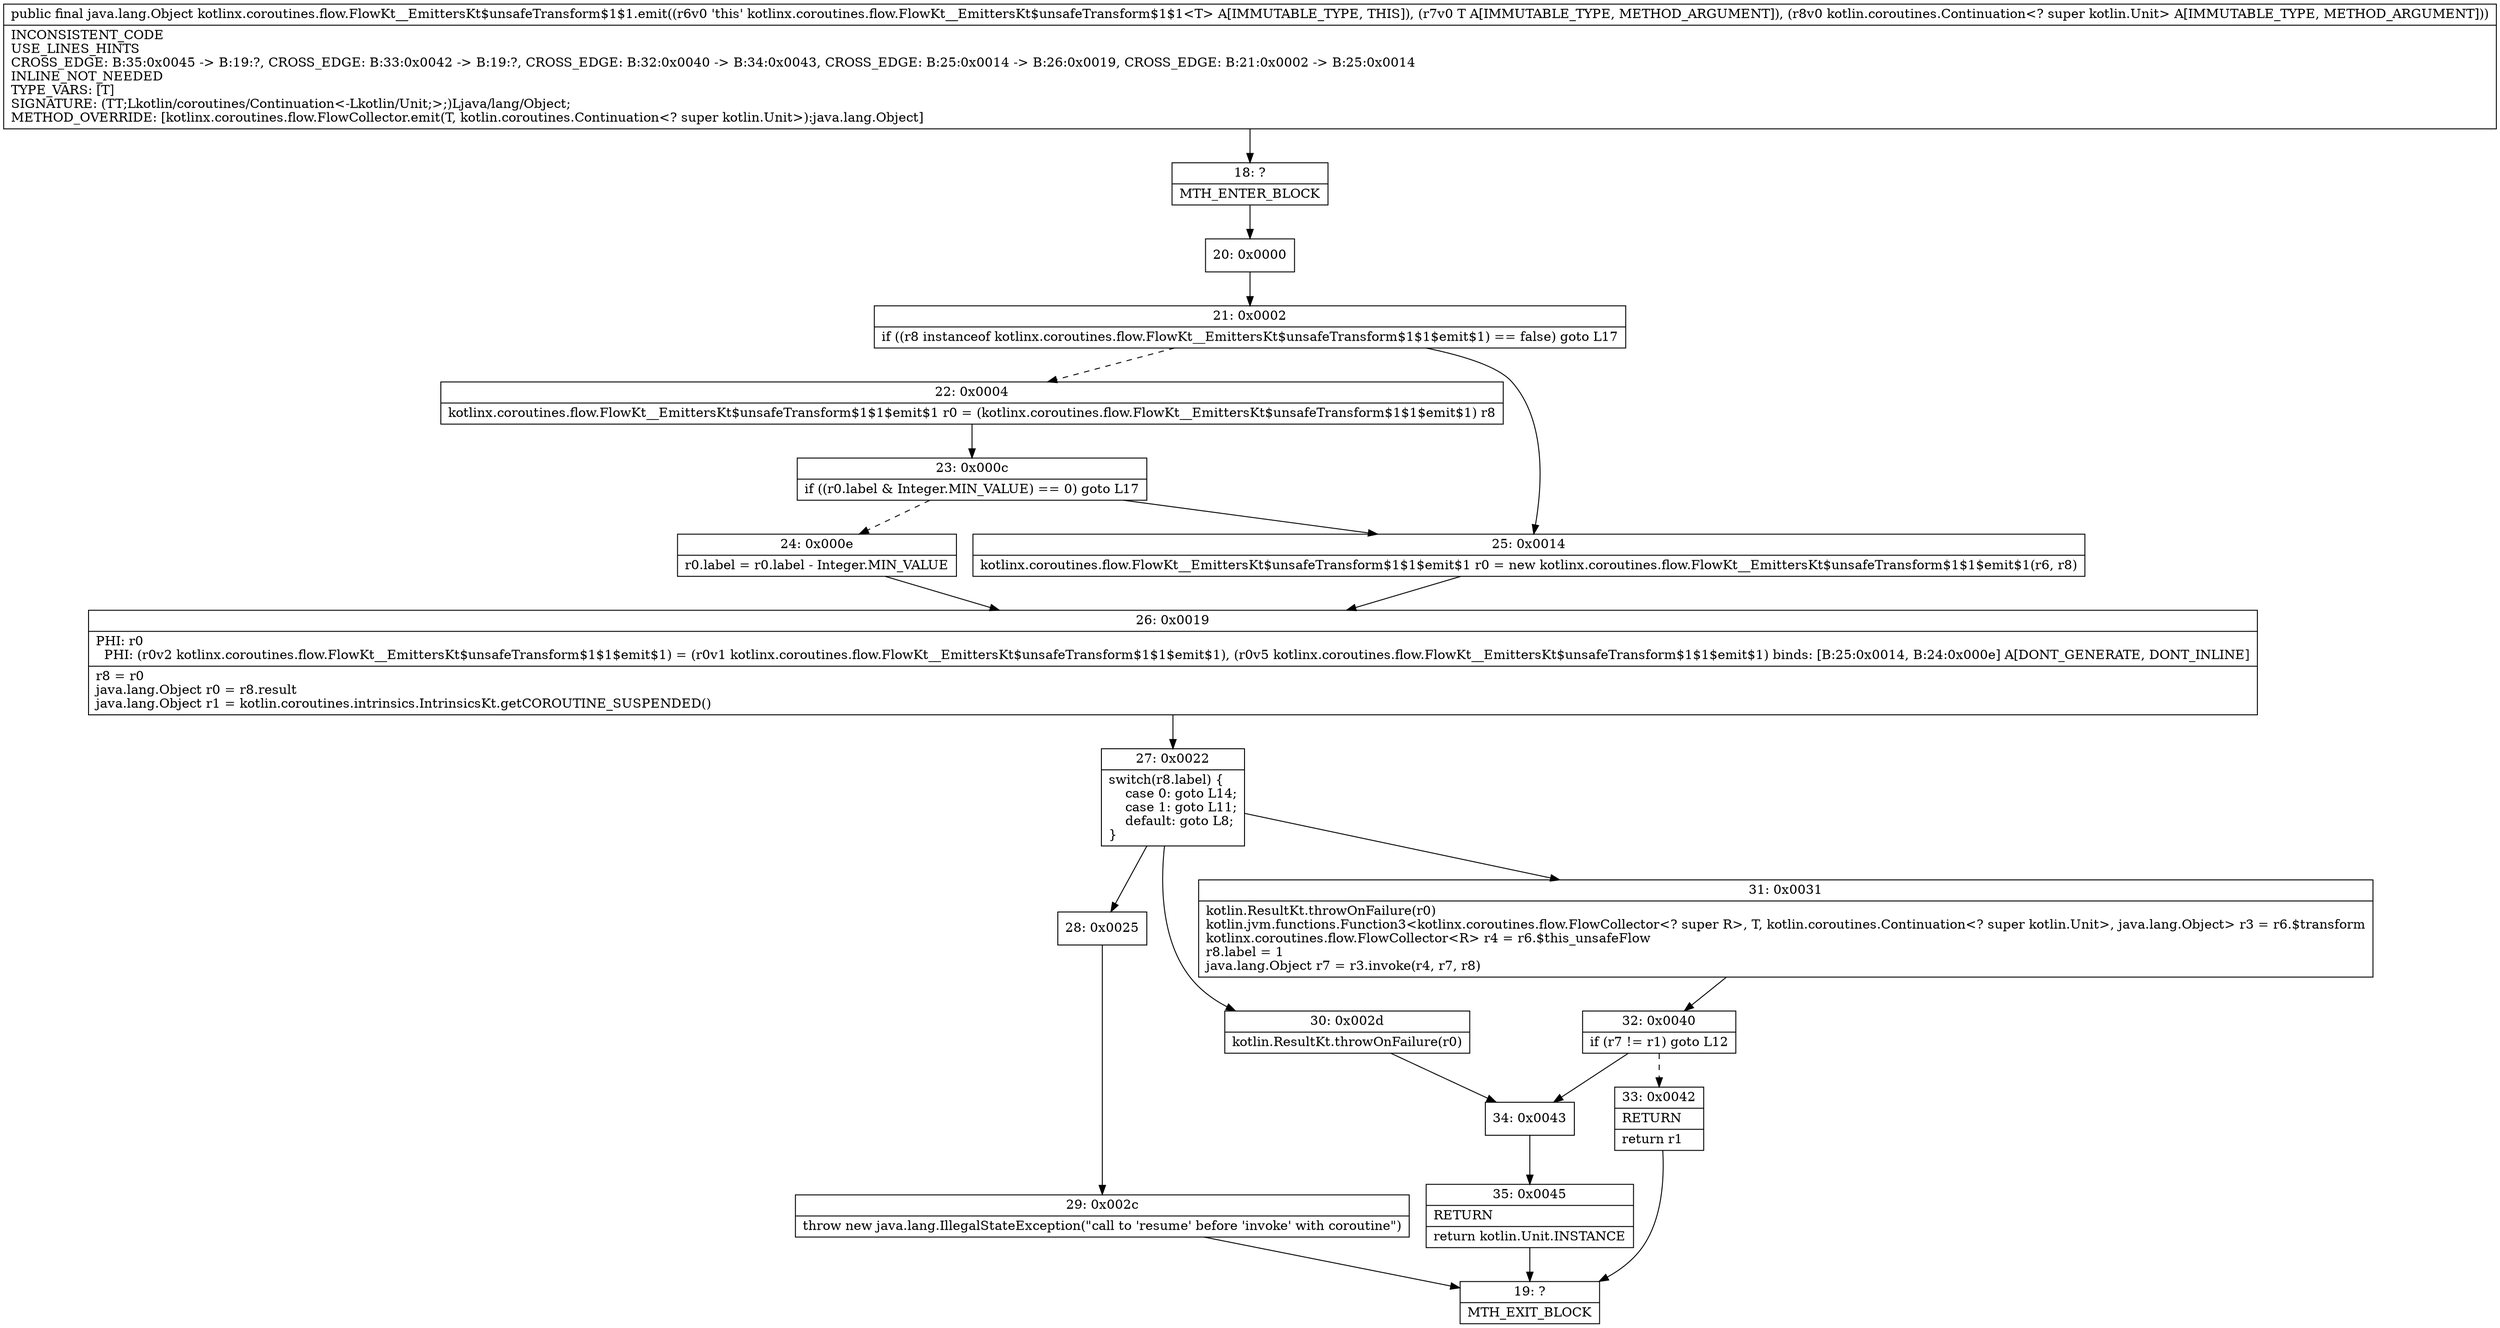 digraph "CFG forkotlinx.coroutines.flow.FlowKt__EmittersKt$unsafeTransform$1$1.emit(Ljava\/lang\/Object;Lkotlin\/coroutines\/Continuation;)Ljava\/lang\/Object;" {
Node_18 [shape=record,label="{18\:\ ?|MTH_ENTER_BLOCK\l}"];
Node_20 [shape=record,label="{20\:\ 0x0000}"];
Node_21 [shape=record,label="{21\:\ 0x0002|if ((r8 instanceof kotlinx.coroutines.flow.FlowKt__EmittersKt$unsafeTransform$1$1$emit$1) == false) goto L17\l}"];
Node_22 [shape=record,label="{22\:\ 0x0004|kotlinx.coroutines.flow.FlowKt__EmittersKt$unsafeTransform$1$1$emit$1 r0 = (kotlinx.coroutines.flow.FlowKt__EmittersKt$unsafeTransform$1$1$emit$1) r8\l}"];
Node_23 [shape=record,label="{23\:\ 0x000c|if ((r0.label & Integer.MIN_VALUE) == 0) goto L17\l}"];
Node_24 [shape=record,label="{24\:\ 0x000e|r0.label = r0.label \- Integer.MIN_VALUE\l}"];
Node_26 [shape=record,label="{26\:\ 0x0019|PHI: r0 \l  PHI: (r0v2 kotlinx.coroutines.flow.FlowKt__EmittersKt$unsafeTransform$1$1$emit$1) = (r0v1 kotlinx.coroutines.flow.FlowKt__EmittersKt$unsafeTransform$1$1$emit$1), (r0v5 kotlinx.coroutines.flow.FlowKt__EmittersKt$unsafeTransform$1$1$emit$1) binds: [B:25:0x0014, B:24:0x000e] A[DONT_GENERATE, DONT_INLINE]\l|r8 = r0\ljava.lang.Object r0 = r8.result\ljava.lang.Object r1 = kotlin.coroutines.intrinsics.IntrinsicsKt.getCOROUTINE_SUSPENDED()\l}"];
Node_27 [shape=record,label="{27\:\ 0x0022|switch(r8.label) \{\l    case 0: goto L14;\l    case 1: goto L11;\l    default: goto L8;\l\}\l}"];
Node_28 [shape=record,label="{28\:\ 0x0025}"];
Node_29 [shape=record,label="{29\:\ 0x002c|throw new java.lang.IllegalStateException(\"call to 'resume' before 'invoke' with coroutine\")\l}"];
Node_19 [shape=record,label="{19\:\ ?|MTH_EXIT_BLOCK\l}"];
Node_30 [shape=record,label="{30\:\ 0x002d|kotlin.ResultKt.throwOnFailure(r0)\l}"];
Node_34 [shape=record,label="{34\:\ 0x0043}"];
Node_35 [shape=record,label="{35\:\ 0x0045|RETURN\l|return kotlin.Unit.INSTANCE\l}"];
Node_31 [shape=record,label="{31\:\ 0x0031|kotlin.ResultKt.throwOnFailure(r0)\lkotlin.jvm.functions.Function3\<kotlinx.coroutines.flow.FlowCollector\<? super R\>, T, kotlin.coroutines.Continuation\<? super kotlin.Unit\>, java.lang.Object\> r3 = r6.$transform\lkotlinx.coroutines.flow.FlowCollector\<R\> r4 = r6.$this_unsafeFlow\lr8.label = 1\ljava.lang.Object r7 = r3.invoke(r4, r7, r8)\l}"];
Node_32 [shape=record,label="{32\:\ 0x0040|if (r7 != r1) goto L12\l}"];
Node_33 [shape=record,label="{33\:\ 0x0042|RETURN\l|return r1\l}"];
Node_25 [shape=record,label="{25\:\ 0x0014|kotlinx.coroutines.flow.FlowKt__EmittersKt$unsafeTransform$1$1$emit$1 r0 = new kotlinx.coroutines.flow.FlowKt__EmittersKt$unsafeTransform$1$1$emit$1(r6, r8)\l}"];
MethodNode[shape=record,label="{public final java.lang.Object kotlinx.coroutines.flow.FlowKt__EmittersKt$unsafeTransform$1$1.emit((r6v0 'this' kotlinx.coroutines.flow.FlowKt__EmittersKt$unsafeTransform$1$1\<T\> A[IMMUTABLE_TYPE, THIS]), (r7v0 T A[IMMUTABLE_TYPE, METHOD_ARGUMENT]), (r8v0 kotlin.coroutines.Continuation\<? super kotlin.Unit\> A[IMMUTABLE_TYPE, METHOD_ARGUMENT]))  | INCONSISTENT_CODE\lUSE_LINES_HINTS\lCROSS_EDGE: B:35:0x0045 \-\> B:19:?, CROSS_EDGE: B:33:0x0042 \-\> B:19:?, CROSS_EDGE: B:32:0x0040 \-\> B:34:0x0043, CROSS_EDGE: B:25:0x0014 \-\> B:26:0x0019, CROSS_EDGE: B:21:0x0002 \-\> B:25:0x0014\lINLINE_NOT_NEEDED\lTYPE_VARS: [T]\lSIGNATURE: (TT;Lkotlin\/coroutines\/Continuation\<\-Lkotlin\/Unit;\>;)Ljava\/lang\/Object;\lMETHOD_OVERRIDE: [kotlinx.coroutines.flow.FlowCollector.emit(T, kotlin.coroutines.Continuation\<? super kotlin.Unit\>):java.lang.Object]\l}"];
MethodNode -> Node_18;Node_18 -> Node_20;
Node_20 -> Node_21;
Node_21 -> Node_22[style=dashed];
Node_21 -> Node_25;
Node_22 -> Node_23;
Node_23 -> Node_24[style=dashed];
Node_23 -> Node_25;
Node_24 -> Node_26;
Node_26 -> Node_27;
Node_27 -> Node_28;
Node_27 -> Node_30;
Node_27 -> Node_31;
Node_28 -> Node_29;
Node_29 -> Node_19;
Node_30 -> Node_34;
Node_34 -> Node_35;
Node_35 -> Node_19;
Node_31 -> Node_32;
Node_32 -> Node_33[style=dashed];
Node_32 -> Node_34;
Node_33 -> Node_19;
Node_25 -> Node_26;
}

